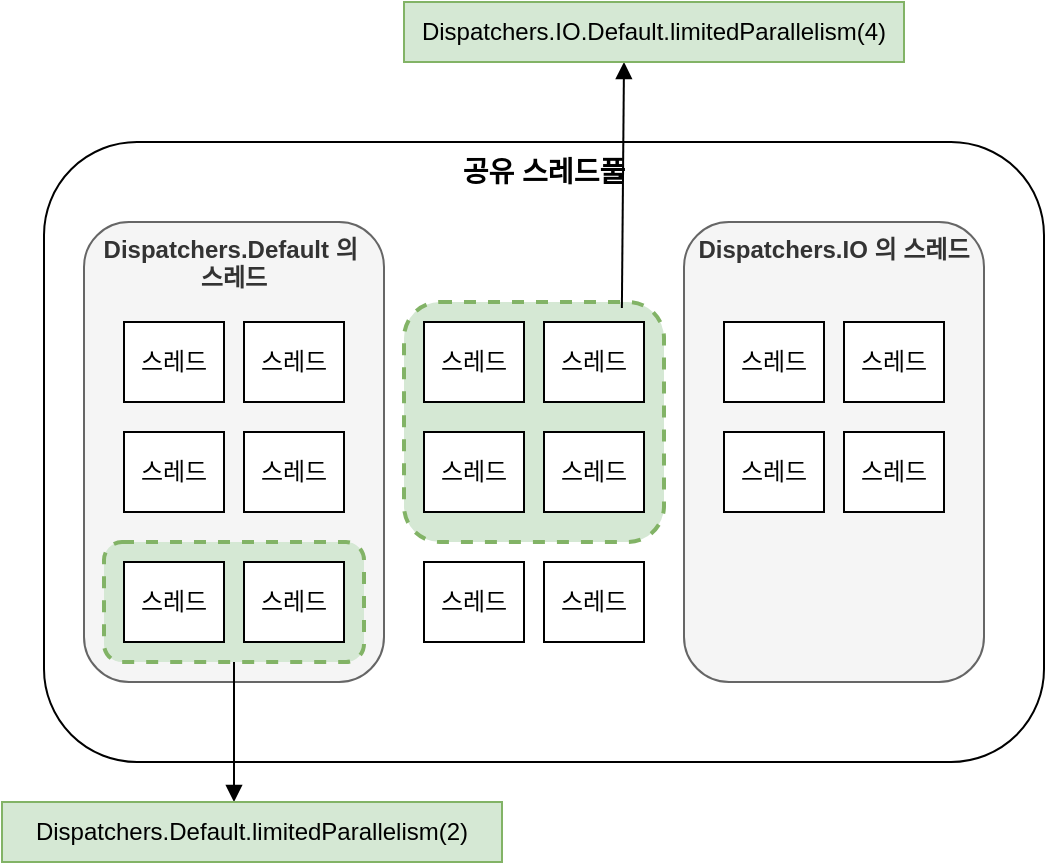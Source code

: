 <mxfile version="26.1.1">
  <diagram name="Page-1" id="4VBtv4m1NMuGwiNcqZK1">
    <mxGraphModel dx="1114" dy="878" grid="1" gridSize="10" guides="1" tooltips="1" connect="1" arrows="1" fold="1" page="1" pageScale="1" pageWidth="827" pageHeight="1169" math="0" shadow="0">
      <root>
        <mxCell id="0" />
        <mxCell id="1" parent="0" />
        <mxCell id="GQEiuCfF9dU8xJlfsfi5-6" value="공유 스레드풀" style="rounded=1;whiteSpace=wrap;html=1;fontStyle=1;verticalAlign=top;fontSize=14;" vertex="1" parent="1">
          <mxGeometry x="100" y="120" width="500" height="310" as="geometry" />
        </mxCell>
        <mxCell id="GQEiuCfF9dU8xJlfsfi5-3" value="Dispatchers.Default 의&amp;nbsp;&lt;div&gt;스레드&lt;/div&gt;" style="rounded=1;whiteSpace=wrap;html=1;fontStyle=1;verticalAlign=top;fontColor=#333333;fillColor=#f5f5f5;strokeColor=#666666;" vertex="1" parent="1">
          <mxGeometry x="120" y="160" width="150" height="230" as="geometry" />
        </mxCell>
        <mxCell id="GQEiuCfF9dU8xJlfsfi5-7" value="스레드" style="rounded=0;whiteSpace=wrap;html=1;" vertex="1" parent="1">
          <mxGeometry x="140" y="210" width="50" height="40" as="geometry" />
        </mxCell>
        <mxCell id="GQEiuCfF9dU8xJlfsfi5-8" value="스레드" style="rounded=0;whiteSpace=wrap;html=1;" vertex="1" parent="1">
          <mxGeometry x="200" y="210" width="50" height="40" as="geometry" />
        </mxCell>
        <mxCell id="GQEiuCfF9dU8xJlfsfi5-9" value="스레드" style="rounded=0;whiteSpace=wrap;html=1;" vertex="1" parent="1">
          <mxGeometry x="140" y="265" width="50" height="40" as="geometry" />
        </mxCell>
        <mxCell id="GQEiuCfF9dU8xJlfsfi5-10" value="스레드" style="rounded=0;whiteSpace=wrap;html=1;" vertex="1" parent="1">
          <mxGeometry x="200" y="265" width="50" height="40" as="geometry" />
        </mxCell>
        <mxCell id="GQEiuCfF9dU8xJlfsfi5-13" value="" style="rounded=1;whiteSpace=wrap;html=1;dashed=1;strokeWidth=2;fillColor=#d5e8d4;strokeColor=#82b366;" vertex="1" parent="1">
          <mxGeometry x="130" y="320" width="130" height="60" as="geometry" />
        </mxCell>
        <mxCell id="GQEiuCfF9dU8xJlfsfi5-11" value="스레드" style="rounded=0;whiteSpace=wrap;html=1;" vertex="1" parent="1">
          <mxGeometry x="140" y="330" width="50" height="40" as="geometry" />
        </mxCell>
        <mxCell id="GQEiuCfF9dU8xJlfsfi5-12" value="스레드" style="rounded=0;whiteSpace=wrap;html=1;" vertex="1" parent="1">
          <mxGeometry x="200" y="330" width="50" height="40" as="geometry" />
        </mxCell>
        <mxCell id="GQEiuCfF9dU8xJlfsfi5-14" value="" style="endArrow=block;html=1;rounded=0;exitX=0.5;exitY=1;exitDx=0;exitDy=0;endFill=1;" edge="1" parent="1" source="GQEiuCfF9dU8xJlfsfi5-13">
          <mxGeometry width="50" height="50" relative="1" as="geometry">
            <mxPoint x="390" y="480" as="sourcePoint" />
            <mxPoint x="195" y="450" as="targetPoint" />
          </mxGeometry>
        </mxCell>
        <mxCell id="GQEiuCfF9dU8xJlfsfi5-15" value="Dispatchers.Default.limitedParallelism(2)" style="text;html=1;align=center;verticalAlign=middle;whiteSpace=wrap;rounded=0;fillColor=#d5e8d4;strokeColor=#82b366;" vertex="1" parent="1">
          <mxGeometry x="79" y="450" width="250" height="30" as="geometry" />
        </mxCell>
        <mxCell id="GQEiuCfF9dU8xJlfsfi5-17" value="Dispatchers.IO 의 스레드" style="rounded=1;whiteSpace=wrap;html=1;fontStyle=1;verticalAlign=top;fontColor=#333333;fillColor=#f5f5f5;strokeColor=#666666;" vertex="1" parent="1">
          <mxGeometry x="420" y="160" width="150" height="230" as="geometry" />
        </mxCell>
        <mxCell id="GQEiuCfF9dU8xJlfsfi5-18" value="스레드" style="rounded=0;whiteSpace=wrap;html=1;" vertex="1" parent="1">
          <mxGeometry x="440" y="210" width="50" height="40" as="geometry" />
        </mxCell>
        <mxCell id="GQEiuCfF9dU8xJlfsfi5-19" value="스레드" style="rounded=0;whiteSpace=wrap;html=1;" vertex="1" parent="1">
          <mxGeometry x="500" y="210" width="50" height="40" as="geometry" />
        </mxCell>
        <mxCell id="GQEiuCfF9dU8xJlfsfi5-20" value="스레드" style="rounded=0;whiteSpace=wrap;html=1;" vertex="1" parent="1">
          <mxGeometry x="440" y="265" width="50" height="40" as="geometry" />
        </mxCell>
        <mxCell id="GQEiuCfF9dU8xJlfsfi5-21" value="스레드" style="rounded=0;whiteSpace=wrap;html=1;" vertex="1" parent="1">
          <mxGeometry x="500" y="265" width="50" height="40" as="geometry" />
        </mxCell>
        <mxCell id="GQEiuCfF9dU8xJlfsfi5-35" value="" style="rounded=1;whiteSpace=wrap;html=1;dashed=1;strokeWidth=2;fillColor=#d5e8d4;strokeColor=#82b366;" vertex="1" parent="1">
          <mxGeometry x="280" y="200" width="130" height="120" as="geometry" />
        </mxCell>
        <mxCell id="GQEiuCfF9dU8xJlfsfi5-25" value="스레드" style="rounded=0;whiteSpace=wrap;html=1;" vertex="1" parent="1">
          <mxGeometry x="290" y="210" width="50" height="40" as="geometry" />
        </mxCell>
        <mxCell id="GQEiuCfF9dU8xJlfsfi5-26" value="스레드" style="rounded=0;whiteSpace=wrap;html=1;" vertex="1" parent="1">
          <mxGeometry x="350" y="210" width="50" height="40" as="geometry" />
        </mxCell>
        <mxCell id="GQEiuCfF9dU8xJlfsfi5-27" value="스레드" style="rounded=0;whiteSpace=wrap;html=1;" vertex="1" parent="1">
          <mxGeometry x="290" y="265" width="50" height="40" as="geometry" />
        </mxCell>
        <mxCell id="GQEiuCfF9dU8xJlfsfi5-28" value="스레드" style="rounded=0;whiteSpace=wrap;html=1;" vertex="1" parent="1">
          <mxGeometry x="350" y="265" width="50" height="40" as="geometry" />
        </mxCell>
        <mxCell id="GQEiuCfF9dU8xJlfsfi5-33" value="스레드" style="rounded=0;whiteSpace=wrap;html=1;" vertex="1" parent="1">
          <mxGeometry x="290" y="330" width="50" height="40" as="geometry" />
        </mxCell>
        <mxCell id="GQEiuCfF9dU8xJlfsfi5-34" value="스레드" style="rounded=0;whiteSpace=wrap;html=1;" vertex="1" parent="1">
          <mxGeometry x="350" y="330" width="50" height="40" as="geometry" />
        </mxCell>
        <mxCell id="GQEiuCfF9dU8xJlfsfi5-36" value="" style="endArrow=block;html=1;rounded=0;exitX=0.838;exitY=0.025;exitDx=0;exitDy=0;exitPerimeter=0;endFill=1;" edge="1" parent="1" source="GQEiuCfF9dU8xJlfsfi5-35">
          <mxGeometry width="50" height="50" relative="1" as="geometry">
            <mxPoint x="390" y="480" as="sourcePoint" />
            <mxPoint x="390" y="80" as="targetPoint" />
          </mxGeometry>
        </mxCell>
        <mxCell id="GQEiuCfF9dU8xJlfsfi5-37" value="Dispatchers.IO.Default.limitedParallelism(4)" style="text;html=1;align=center;verticalAlign=middle;whiteSpace=wrap;rounded=0;fillColor=#d5e8d4;strokeColor=#82b366;" vertex="1" parent="1">
          <mxGeometry x="280" y="50" width="250" height="30" as="geometry" />
        </mxCell>
      </root>
    </mxGraphModel>
  </diagram>
</mxfile>
